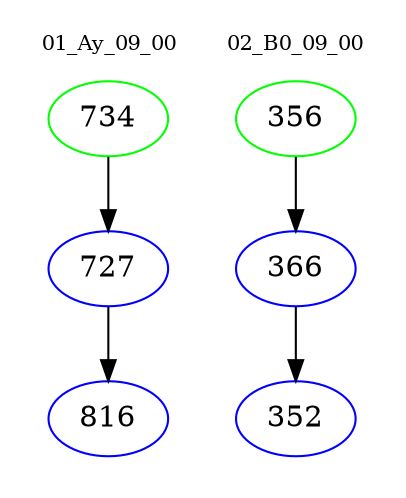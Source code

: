 digraph{
subgraph cluster_0 {
color = white
label = "01_Ay_09_00";
fontsize=10;
T0_734 [label="734", color="green"]
T0_734 -> T0_727 [color="black"]
T0_727 [label="727", color="blue"]
T0_727 -> T0_816 [color="black"]
T0_816 [label="816", color="blue"]
}
subgraph cluster_1 {
color = white
label = "02_B0_09_00";
fontsize=10;
T1_356 [label="356", color="green"]
T1_356 -> T1_366 [color="black"]
T1_366 [label="366", color="blue"]
T1_366 -> T1_352 [color="black"]
T1_352 [label="352", color="blue"]
}
}
